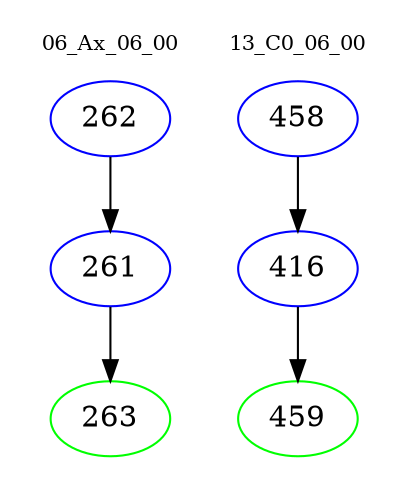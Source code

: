 digraph{
subgraph cluster_0 {
color = white
label = "06_Ax_06_00";
fontsize=10;
T0_262 [label="262", color="blue"]
T0_262 -> T0_261 [color="black"]
T0_261 [label="261", color="blue"]
T0_261 -> T0_263 [color="black"]
T0_263 [label="263", color="green"]
}
subgraph cluster_1 {
color = white
label = "13_C0_06_00";
fontsize=10;
T1_458 [label="458", color="blue"]
T1_458 -> T1_416 [color="black"]
T1_416 [label="416", color="blue"]
T1_416 -> T1_459 [color="black"]
T1_459 [label="459", color="green"]
}
}
